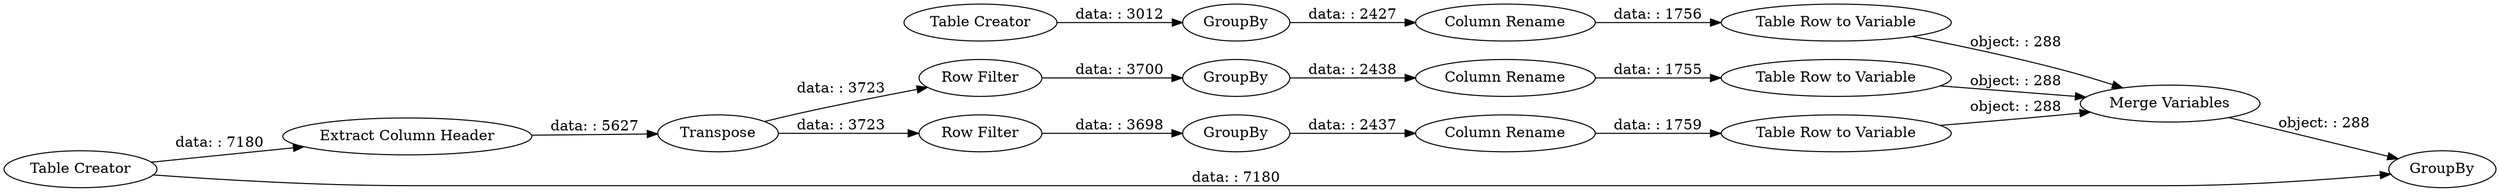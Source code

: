 digraph {
	"4538898471346078491_11" [label=GroupBy]
	"4538898471346078491_15" [label="Column Rename"]
	"4538898471346078491_4" [label="Extract Column Header"]
	"4538898471346078491_13" [label="Column Rename"]
	"4538898471346078491_8" [label=GroupBy]
	"4538898471346078491_9" [label=GroupBy]
	"4538898471346078491_14" [label="Column Rename"]
	"4538898471346078491_16" [label="Table Row to Variable"]
	"4538898471346078491_19" [label="Table Creator"]
	"4538898471346078491_17" [label="Table Row to Variable"]
	"4538898471346078491_18" [label="Merge Variables"]
	"4538898471346078491_2" [label=GroupBy]
	"4538898471346078491_7" [label="Row Filter"]
	"4538898471346078491_12" [label="Table Row to Variable"]
	"4538898471346078491_6" [label="Row Filter"]
	"4538898471346078491_3" [label="Table Creator"]
	"4538898471346078491_5" [label=Transpose]
	"4538898471346078491_19" -> "4538898471346078491_2" [label="data: : 7180"]
	"4538898471346078491_14" -> "4538898471346078491_16" [label="data: : 1759"]
	"4538898471346078491_4" -> "4538898471346078491_5" [label="data: : 5627"]
	"4538898471346078491_9" -> "4538898471346078491_14" [label="data: : 2437"]
	"4538898471346078491_5" -> "4538898471346078491_6" [label="data: : 3723"]
	"4538898471346078491_7" -> "4538898471346078491_9" [label="data: : 3698"]
	"4538898471346078491_8" -> "4538898471346078491_13" [label="data: : 2438"]
	"4538898471346078491_13" -> "4538898471346078491_12" [label="data: : 1755"]
	"4538898471346078491_15" -> "4538898471346078491_17" [label="data: : 1756"]
	"4538898471346078491_16" -> "4538898471346078491_18" [label="object: : 288"]
	"4538898471346078491_5" -> "4538898471346078491_7" [label="data: : 3723"]
	"4538898471346078491_11" -> "4538898471346078491_15" [label="data: : 2427"]
	"4538898471346078491_17" -> "4538898471346078491_18" [label="object: : 288"]
	"4538898471346078491_6" -> "4538898471346078491_8" [label="data: : 3700"]
	"4538898471346078491_18" -> "4538898471346078491_2" [label="object: : 288"]
	"4538898471346078491_3" -> "4538898471346078491_11" [label="data: : 3012"]
	"4538898471346078491_12" -> "4538898471346078491_18" [label="object: : 288"]
	"4538898471346078491_19" -> "4538898471346078491_4" [label="data: : 7180"]
	rankdir=LR
}
